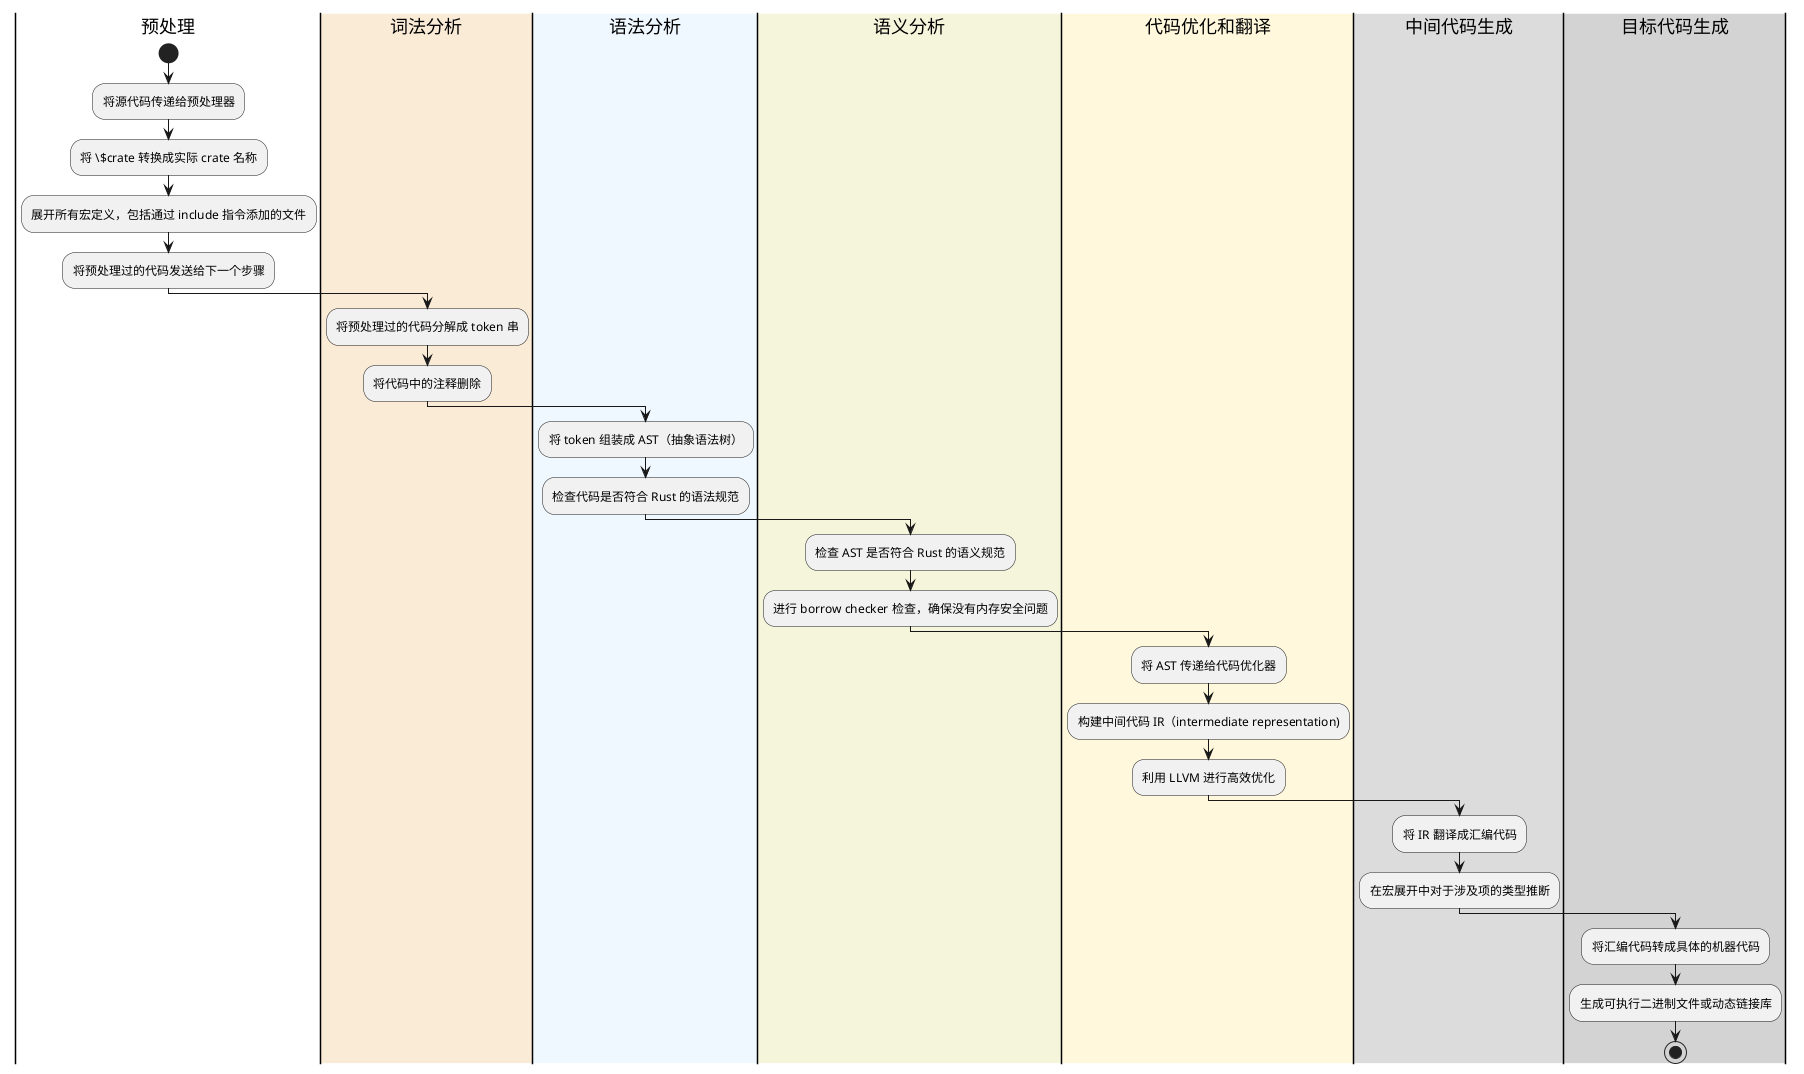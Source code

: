 @startuml
|预处理|
start
:将源代码传递给预处理器;
:将 \$crate 转换成实际 crate 名称;
:展开所有宏定义，包括通过 include 指令添加的文件;
:将预处理过的代码发送给下一个步骤;
|#AntiqueWhite|词法分析|
:将预处理过的代码分解成 token 串;
:将代码中的注释删除;
|#AliceBlue|语法分析|
:将 token 组装成 AST（抽象语法树）;
:检查代码是否符合 Rust 的语法规范;
|#Beige|语义分析|
:检查 AST 是否符合 Rust 的语义规范;
:进行 borrow checker 检查，确保没有内存安全问题;
|#Cornsilk|代码优化和翻译|
:将 AST 传递给代码优化器;
:构建中间代码 IR（intermediate representation);
:利用 LLVM 进行高效优化;
|#Gainsboro|中间代码生成|
:将 IR 翻译成汇编代码;
:在宏展开中对于涉及项的类型推断;
|#LightGray|目标代码生成|
:将汇编代码转成具体的机器代码;
:生成可执行二进制文件或动态链接库;
stop
@enduml